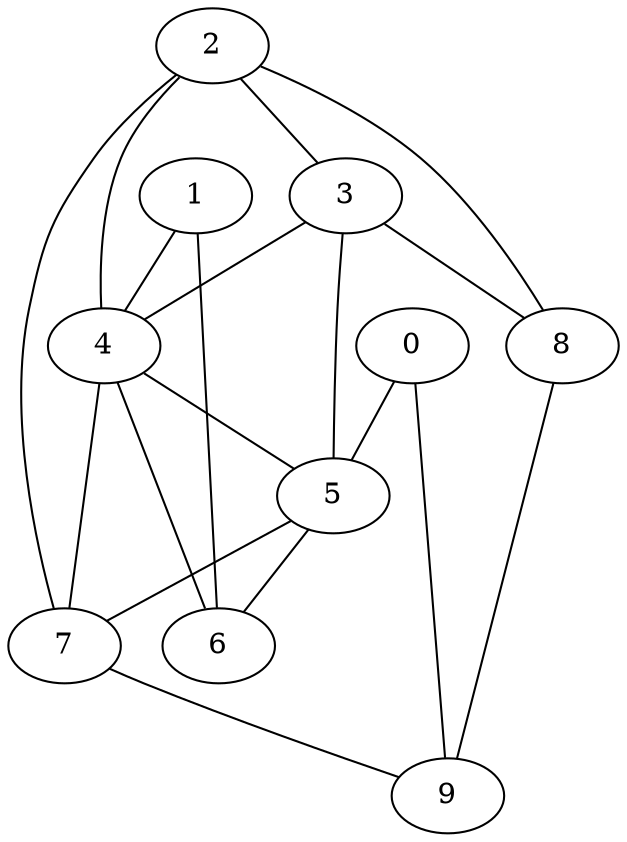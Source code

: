 strict graph "configuration_model 10 nodes 28 edges" {
	0	 [node_id=0];
	9	 [node_id=9];
	0 -- 9;
	5	 [node_id=5];
	0 -- 5;
	1	 [node_id=1];
	6	 [node_id=6];
	1 -- 6;
	4	 [node_id=4];
	1 -- 4;
	2	 [node_id=2];
	7	 [node_id=7];
	2 -- 7;
	8	 [node_id=8];
	2 -- 8;
	3	 [node_id=3];
	2 -- 3;
	2 -- 4;
	3 -- 8;
	3 -- 4;
	3 -- 5;
	4 -- 7;
	4 -- 6;
	4 -- 5;
	5 -- 7;
	5 -- 6;
	7 -- 9;
	8 -- 9;
}
